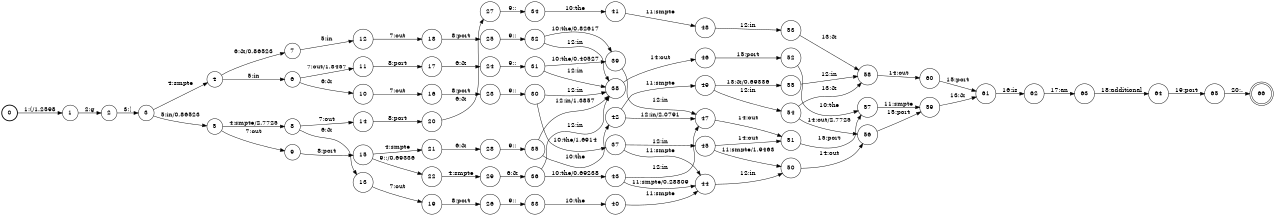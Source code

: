 digraph FST {
rankdir = LR;
size = "8.5,11";
label = "";
center = 1;
orientation = Portrait;
ranksep = "0.4";
nodesep = "0.25";
0 [label = "0", shape = circle, style = bold, fontsize = 14]
	0 -> 1 [label = "1:(/1.2598", fontsize = 14];
1 [label = "1", shape = circle, style = solid, fontsize = 14]
	1 -> 2 [label = "2:g", fontsize = 14];
2 [label = "2", shape = circle, style = solid, fontsize = 14]
	2 -> 3 [label = "3:)", fontsize = 14];
3 [label = "3", shape = circle, style = solid, fontsize = 14]
	3 -> 4 [label = "4:smpte", fontsize = 14];
	3 -> 5 [label = "5:in/0.86523", fontsize = 14];
4 [label = "4", shape = circle, style = solid, fontsize = 14]
	4 -> 6 [label = "5:in", fontsize = 14];
	4 -> 7 [label = "6:&amp;/0.86523", fontsize = 14];
5 [label = "5", shape = circle, style = solid, fontsize = 14]
	5 -> 8 [label = "4:smpte/2.7725", fontsize = 14];
	5 -> 9 [label = "7:out", fontsize = 14];
6 [label = "6", shape = circle, style = solid, fontsize = 14]
	6 -> 10 [label = "6:&amp;", fontsize = 14];
	6 -> 11 [label = "7:out/1.8457", fontsize = 14];
7 [label = "7", shape = circle, style = solid, fontsize = 14]
	7 -> 12 [label = "5:in", fontsize = 14];
8 [label = "8", shape = circle, style = solid, fontsize = 14]
	8 -> 13 [label = "6:&amp;", fontsize = 14];
	8 -> 14 [label = "7:out", fontsize = 14];
9 [label = "9", shape = circle, style = solid, fontsize = 14]
	9 -> 15 [label = "8:port", fontsize = 14];
10 [label = "10", shape = circle, style = solid, fontsize = 14]
	10 -> 16 [label = "7:out", fontsize = 14];
11 [label = "11", shape = circle, style = solid, fontsize = 14]
	11 -> 17 [label = "8:port", fontsize = 14];
12 [label = "12", shape = circle, style = solid, fontsize = 14]
	12 -> 18 [label = "7:out", fontsize = 14];
13 [label = "13", shape = circle, style = solid, fontsize = 14]
	13 -> 19 [label = "7:out", fontsize = 14];
14 [label = "14", shape = circle, style = solid, fontsize = 14]
	14 -> 20 [label = "8:port", fontsize = 14];
15 [label = "15", shape = circle, style = solid, fontsize = 14]
	15 -> 21 [label = "4:smpte", fontsize = 14];
	15 -> 22 [label = "9::/0.69336", fontsize = 14];
16 [label = "16", shape = circle, style = solid, fontsize = 14]
	16 -> 23 [label = "8:port", fontsize = 14];
17 [label = "17", shape = circle, style = solid, fontsize = 14]
	17 -> 24 [label = "6:&amp;", fontsize = 14];
18 [label = "18", shape = circle, style = solid, fontsize = 14]
	18 -> 25 [label = "8:port", fontsize = 14];
19 [label = "19", shape = circle, style = solid, fontsize = 14]
	19 -> 26 [label = "8:port", fontsize = 14];
20 [label = "20", shape = circle, style = solid, fontsize = 14]
	20 -> 27 [label = "6:&amp;", fontsize = 14];
21 [label = "21", shape = circle, style = solid, fontsize = 14]
	21 -> 28 [label = "6:&amp;", fontsize = 14];
22 [label = "22", shape = circle, style = solid, fontsize = 14]
	22 -> 29 [label = "4:smpte", fontsize = 14];
23 [label = "23", shape = circle, style = solid, fontsize = 14]
	23 -> 30 [label = "9::", fontsize = 14];
24 [label = "24", shape = circle, style = solid, fontsize = 14]
	24 -> 31 [label = "9::", fontsize = 14];
25 [label = "25", shape = circle, style = solid, fontsize = 14]
	25 -> 32 [label = "9::", fontsize = 14];
26 [label = "26", shape = circle, style = solid, fontsize = 14]
	26 -> 33 [label = "9::", fontsize = 14];
27 [label = "27", shape = circle, style = solid, fontsize = 14]
	27 -> 34 [label = "9::", fontsize = 14];
28 [label = "28", shape = circle, style = solid, fontsize = 14]
	28 -> 35 [label = "9::", fontsize = 14];
29 [label = "29", shape = circle, style = solid, fontsize = 14]
	29 -> 36 [label = "6:&amp;", fontsize = 14];
30 [label = "30", shape = circle, style = solid, fontsize = 14]
	30 -> 38 [label = "12:in", fontsize = 14];
	30 -> 37 [label = "10:the/1.6914", fontsize = 14];
31 [label = "31", shape = circle, style = solid, fontsize = 14]
	31 -> 38 [label = "12:in", fontsize = 14];
	31 -> 39 [label = "10:the/0.40527", fontsize = 14];
32 [label = "32", shape = circle, style = solid, fontsize = 14]
	32 -> 38 [label = "12:in", fontsize = 14];
	32 -> 39 [label = "10:the/0.82617", fontsize = 14];
33 [label = "33", shape = circle, style = solid, fontsize = 14]
	33 -> 40 [label = "10:the", fontsize = 14];
34 [label = "34", shape = circle, style = solid, fontsize = 14]
	34 -> 41 [label = "10:the", fontsize = 14];
35 [label = "35", shape = circle, style = solid, fontsize = 14]
	35 -> 38 [label = "12:in/1.3857", fontsize = 14];
	35 -> 42 [label = "10:the", fontsize = 14];
36 [label = "36", shape = circle, style = solid, fontsize = 14]
	36 -> 38 [label = "12:in", fontsize = 14];
	36 -> 43 [label = "10:the/0.69238", fontsize = 14];
37 [label = "37", shape = circle, style = solid, fontsize = 14]
	37 -> 44 [label = "11:smpte", fontsize = 14];
	37 -> 45 [label = "12:in", fontsize = 14];
38 [label = "38", shape = circle, style = solid, fontsize = 14]
	38 -> 46 [label = "14:out", fontsize = 14];
39 [label = "39", shape = circle, style = solid, fontsize = 14]
	39 -> 47 [label = "12:in", fontsize = 14];
40 [label = "40", shape = circle, style = solid, fontsize = 14]
	40 -> 44 [label = "11:smpte", fontsize = 14];
41 [label = "41", shape = circle, style = solid, fontsize = 14]
	41 -> 48 [label = "11:smpte", fontsize = 14];
42 [label = "42", shape = circle, style = solid, fontsize = 14]
	42 -> 49 [label = "11:smpte", fontsize = 14];
	42 -> 47 [label = "12:in/2.0791", fontsize = 14];
43 [label = "43", shape = circle, style = solid, fontsize = 14]
	43 -> 44 [label = "11:smpte/0.28809", fontsize = 14];
	43 -> 47 [label = "12:in", fontsize = 14];
44 [label = "44", shape = circle, style = solid, fontsize = 14]
	44 -> 50 [label = "12:in", fontsize = 14];
45 [label = "45", shape = circle, style = solid, fontsize = 14]
	45 -> 50 [label = "11:smpte/1.9463", fontsize = 14];
	45 -> 51 [label = "14:out", fontsize = 14];
46 [label = "46", shape = circle, style = solid, fontsize = 14]
	46 -> 52 [label = "15:port", fontsize = 14];
47 [label = "47", shape = circle, style = solid, fontsize = 14]
	47 -> 51 [label = "14:out", fontsize = 14];
48 [label = "48", shape = circle, style = solid, fontsize = 14]
	48 -> 53 [label = "12:in", fontsize = 14];
49 [label = "49", shape = circle, style = solid, fontsize = 14]
	49 -> 54 [label = "12:in", fontsize = 14];
	49 -> 55 [label = "13:&amp;/0.69336", fontsize = 14];
50 [label = "50", shape = circle, style = solid, fontsize = 14]
	50 -> 56 [label = "14:out", fontsize = 14];
51 [label = "51", shape = circle, style = solid, fontsize = 14]
	51 -> 57 [label = "15:port", fontsize = 14];
52 [label = "52", shape = circle, style = solid, fontsize = 14]
	52 -> 57 [label = "10:the", fontsize = 14];
53 [label = "53", shape = circle, style = solid, fontsize = 14]
	53 -> 58 [label = "13:&amp;", fontsize = 14];
54 [label = "54", shape = circle, style = solid, fontsize = 14]
	54 -> 58 [label = "13:&amp;", fontsize = 14];
	54 -> 56 [label = "14:out/2.7725", fontsize = 14];
55 [label = "55", shape = circle, style = solid, fontsize = 14]
	55 -> 58 [label = "12:in", fontsize = 14];
56 [label = "56", shape = circle, style = solid, fontsize = 14]
	56 -> 59 [label = "15:port", fontsize = 14];
57 [label = "57", shape = circle, style = solid, fontsize = 14]
	57 -> 59 [label = "11:smpte", fontsize = 14];
58 [label = "58", shape = circle, style = solid, fontsize = 14]
	58 -> 60 [label = "14:out", fontsize = 14];
59 [label = "59", shape = circle, style = solid, fontsize = 14]
	59 -> 61 [label = "13:&amp;", fontsize = 14];
60 [label = "60", shape = circle, style = solid, fontsize = 14]
	60 -> 61 [label = "15:port", fontsize = 14];
61 [label = "61", shape = circle, style = solid, fontsize = 14]
	61 -> 62 [label = "16:is", fontsize = 14];
62 [label = "62", shape = circle, style = solid, fontsize = 14]
	62 -> 63 [label = "17:an", fontsize = 14];
63 [label = "63", shape = circle, style = solid, fontsize = 14]
	63 -> 64 [label = "18:additional", fontsize = 14];
64 [label = "64", shape = circle, style = solid, fontsize = 14]
	64 -> 65 [label = "19:port", fontsize = 14];
65 [label = "65", shape = circle, style = solid, fontsize = 14]
	65 -> 66 [label = "20:.", fontsize = 14];
66 [label = "66", shape = doublecircle, style = solid, fontsize = 14]
}
